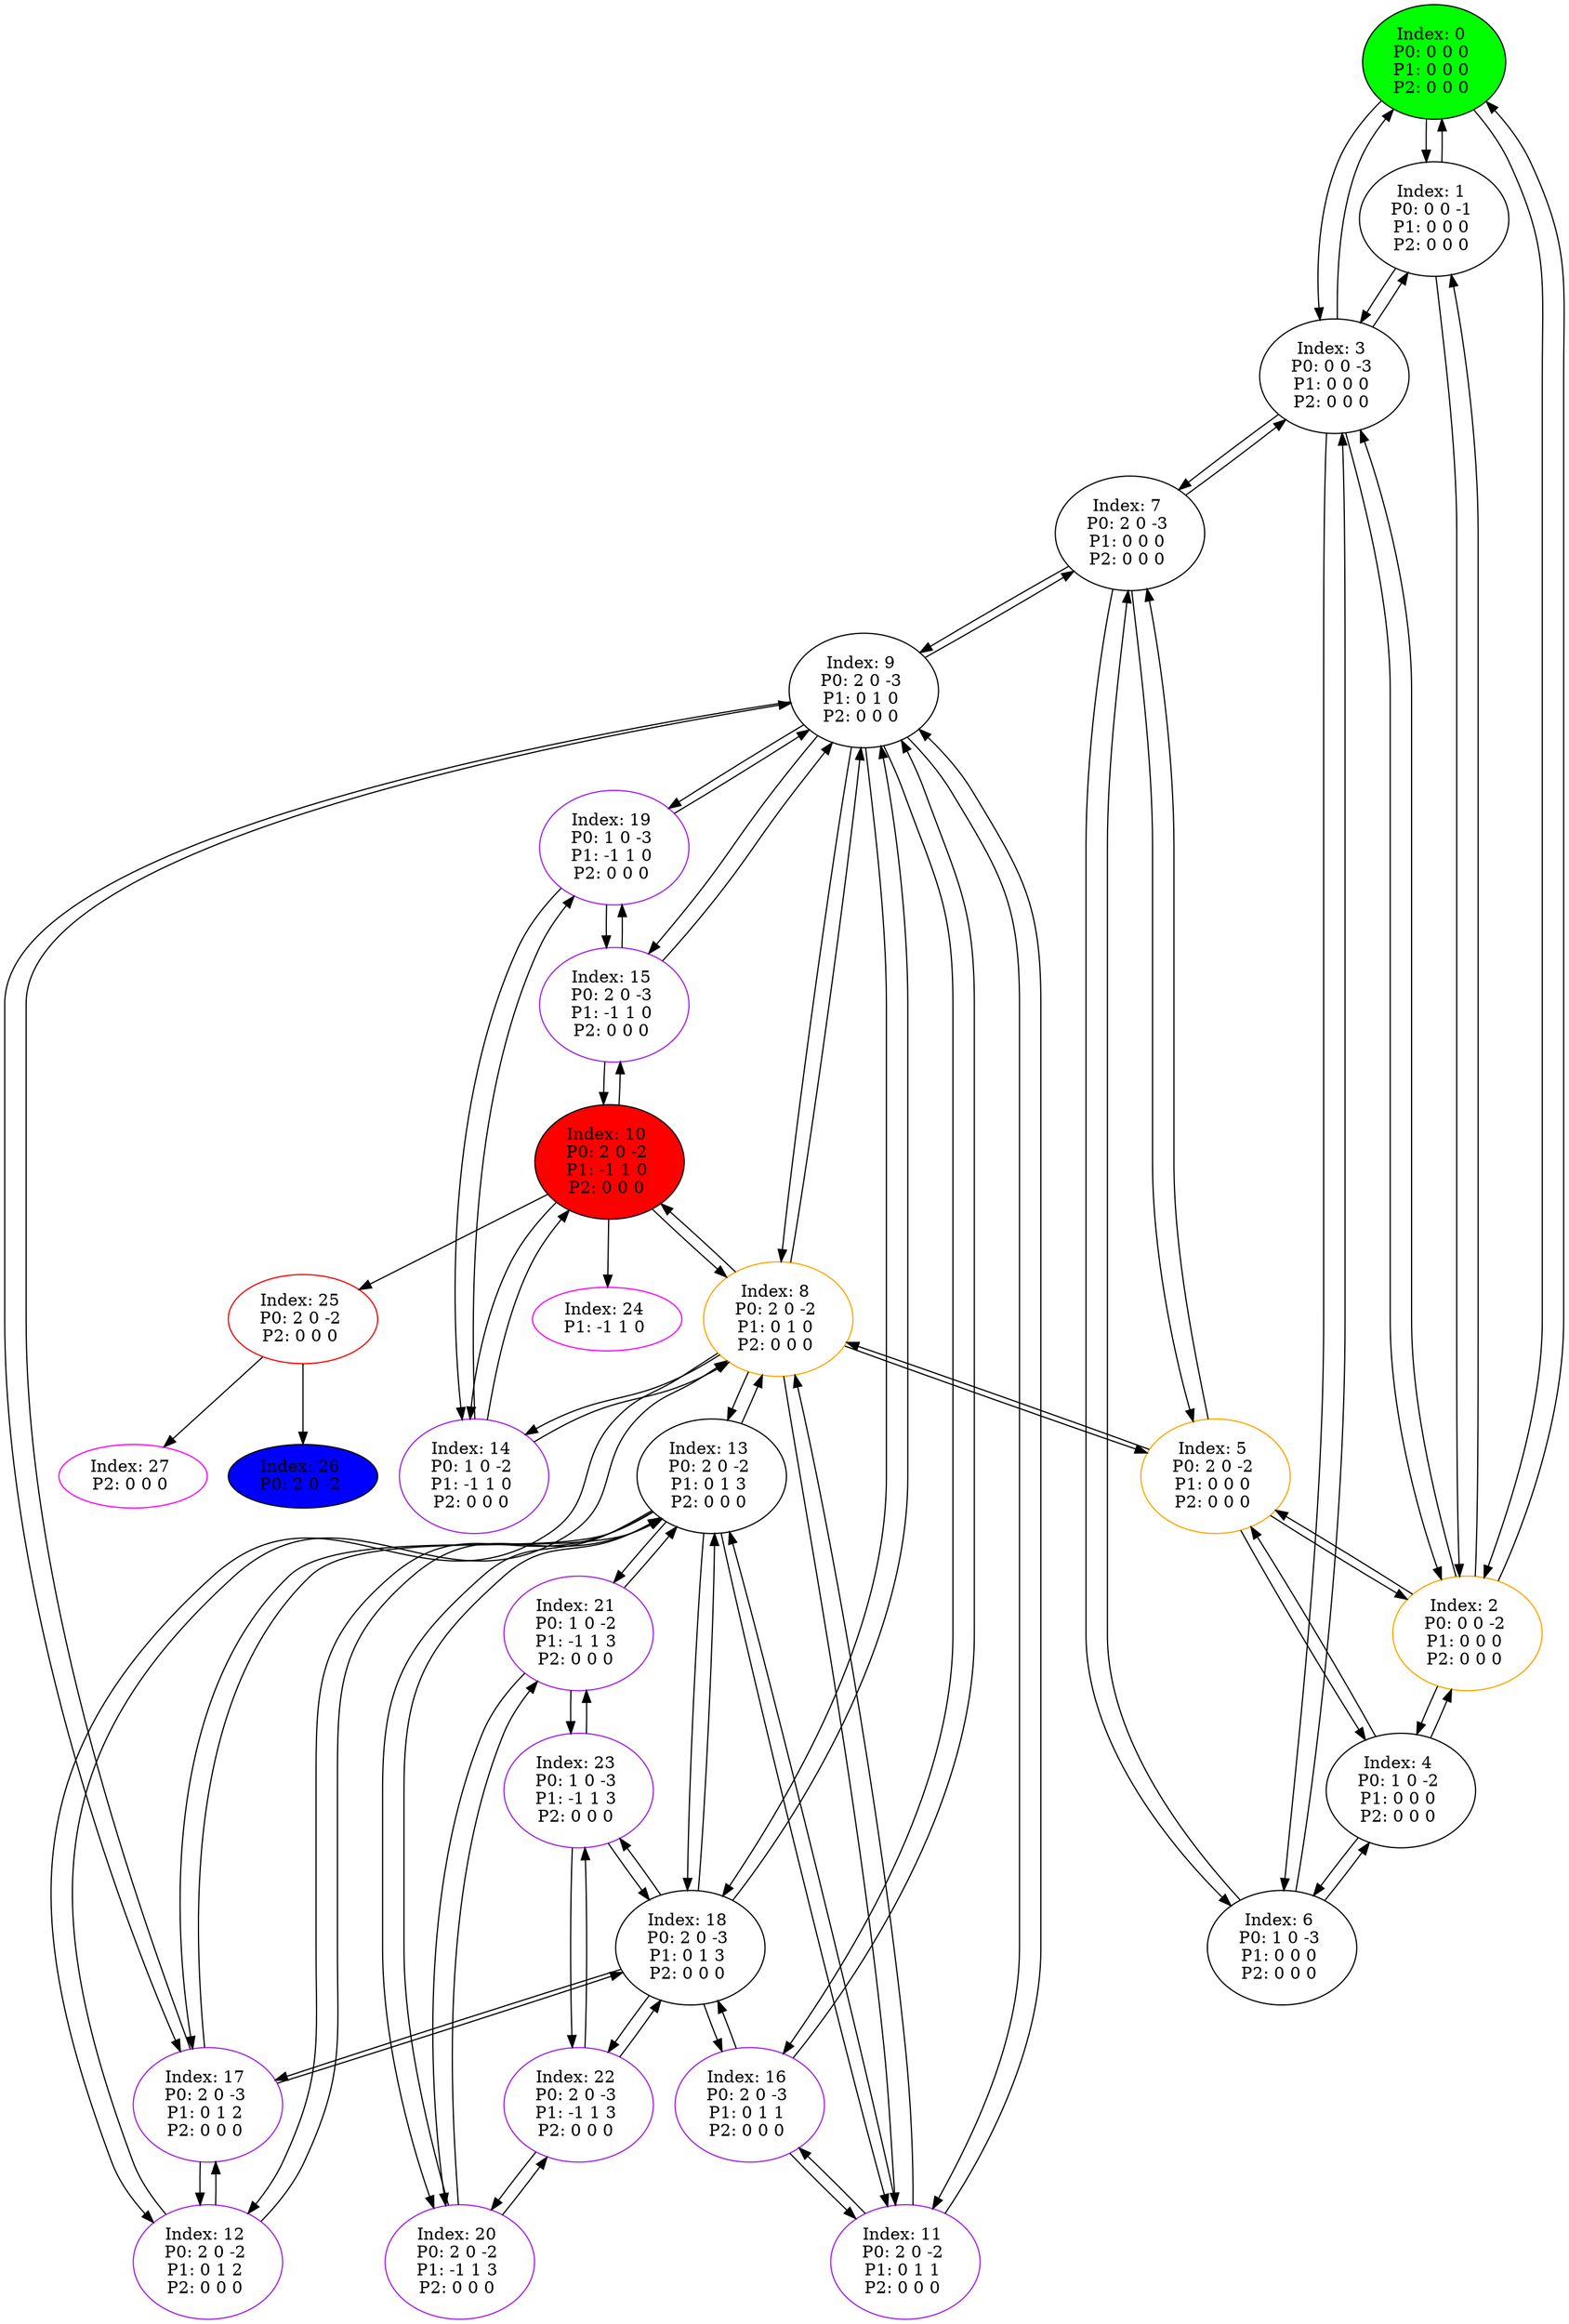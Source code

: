 digraph G {
color = "black"
0[label = "Index: 0 
P0: 0 0 0 
P1: 0 0 0 
P2: 0 0 0 
", style="filled", fillcolor = "green"]
1[label = "Index: 1 
P0: 0 0 -1 
P1: 0 0 0 
P2: 0 0 0 
"]
2[label = "Index: 2 
P0: 0 0 -2 
P1: 0 0 0 
P2: 0 0 0 
", color = "orange"]
3[label = "Index: 3 
P0: 0 0 -3 
P1: 0 0 0 
P2: 0 0 0 
"]
4[label = "Index: 4 
P0: 1 0 -2 
P1: 0 0 0 
P2: 0 0 0 
"]
5[label = "Index: 5 
P0: 2 0 -2 
P1: 0 0 0 
P2: 0 0 0 
", color = "orange"]
6[label = "Index: 6 
P0: 1 0 -3 
P1: 0 0 0 
P2: 0 0 0 
"]
7[label = "Index: 7 
P0: 2 0 -3 
P1: 0 0 0 
P2: 0 0 0 
"]
8[label = "Index: 8 
P0: 2 0 -2 
P1: 0 1 0 
P2: 0 0 0 
", color = "orange"]
9[label = "Index: 9 
P0: 2 0 -3 
P1: 0 1 0 
P2: 0 0 0 
"]
10[label = "Index: 10 
P0: 2 0 -2 
P1: -1 1 0 
P2: 0 0 0 
", style="filled", fillcolor = "red"]
11[label = "Index: 11 
P0: 2 0 -2 
P1: 0 1 1 
P2: 0 0 0 
", color = "purple"]
12[label = "Index: 12 
P0: 2 0 -2 
P1: 0 1 2 
P2: 0 0 0 
", color = "purple"]
13[label = "Index: 13 
P0: 2 0 -2 
P1: 0 1 3 
P2: 0 0 0 
"]
14[label = "Index: 14 
P0: 1 0 -2 
P1: -1 1 0 
P2: 0 0 0 
", color = "purple"]
15[label = "Index: 15 
P0: 2 0 -3 
P1: -1 1 0 
P2: 0 0 0 
", color = "purple"]
16[label = "Index: 16 
P0: 2 0 -3 
P1: 0 1 1 
P2: 0 0 0 
", color = "purple"]
17[label = "Index: 17 
P0: 2 0 -3 
P1: 0 1 2 
P2: 0 0 0 
", color = "purple"]
18[label = "Index: 18 
P0: 2 0 -3 
P1: 0 1 3 
P2: 0 0 0 
"]
19[label = "Index: 19 
P0: 1 0 -3 
P1: -1 1 0 
P2: 0 0 0 
", color = "purple"]
20[label = "Index: 20 
P0: 2 0 -2 
P1: -1 1 3 
P2: 0 0 0 
", color = "purple"]
21[label = "Index: 21 
P0: 1 0 -2 
P1: -1 1 3 
P2: 0 0 0 
", color = "purple"]
22[label = "Index: 22 
P0: 2 0 -3 
P1: -1 1 3 
P2: 0 0 0 
", color = "purple"]
23[label = "Index: 23 
P0: 1 0 -3 
P1: -1 1 3 
P2: 0 0 0 
", color = "purple"]
24[label = "Index: 24 
P1: -1 1 0 
", color = "fuchsia"]
25[label = "Index: 25 
P0: 2 0 -2 
P2: 0 0 0 
", color = "red"]
26[label = "Index: 26 
P0: 2 0 -2 
", style="filled", fillcolor = "blue"]
27[label = "Index: 27 
P2: 0 0 0 
", color = "fuchsia"]
0 -> 1
0 -> 2
0 -> 3

1 -> 0
1 -> 2
1 -> 3

2 -> 0
2 -> 1
2 -> 4
2 -> 5
2 -> 3

3 -> 0
3 -> 1
3 -> 2
3 -> 6
3 -> 7

4 -> 2
4 -> 5
4 -> 6

5 -> 2
5 -> 4
5 -> 7
5 -> 8

6 -> 3
6 -> 4
6 -> 7

7 -> 3
7 -> 5
7 -> 6
7 -> 9

8 -> 5
8 -> 9
8 -> 10
8 -> 11
8 -> 12
8 -> 13
8 -> 14

9 -> 7
9 -> 8
9 -> 15
9 -> 16
9 -> 17
9 -> 18
9 -> 19
9 -> 11

10 -> 8
10 -> 14
10 -> 15
10 -> 25
10 -> 24

11 -> 8
11 -> 9
11 -> 16
11 -> 13

12 -> 8
12 -> 17
12 -> 13

13 -> 8
13 -> 18
13 -> 20
13 -> 12
13 -> 11
13 -> 21
13 -> 17

14 -> 8
14 -> 10
14 -> 19

15 -> 9
15 -> 10
15 -> 19

16 -> 9
16 -> 11
16 -> 18

17 -> 9
17 -> 12
17 -> 13
17 -> 18

18 -> 9
18 -> 13
18 -> 22
18 -> 17
18 -> 16
18 -> 23

19 -> 9
19 -> 14
19 -> 15

20 -> 13
20 -> 21
20 -> 22

21 -> 13
21 -> 20
21 -> 23

22 -> 18
22 -> 20
22 -> 23

23 -> 18
23 -> 21
23 -> 22

25 -> 27
25 -> 26

}
